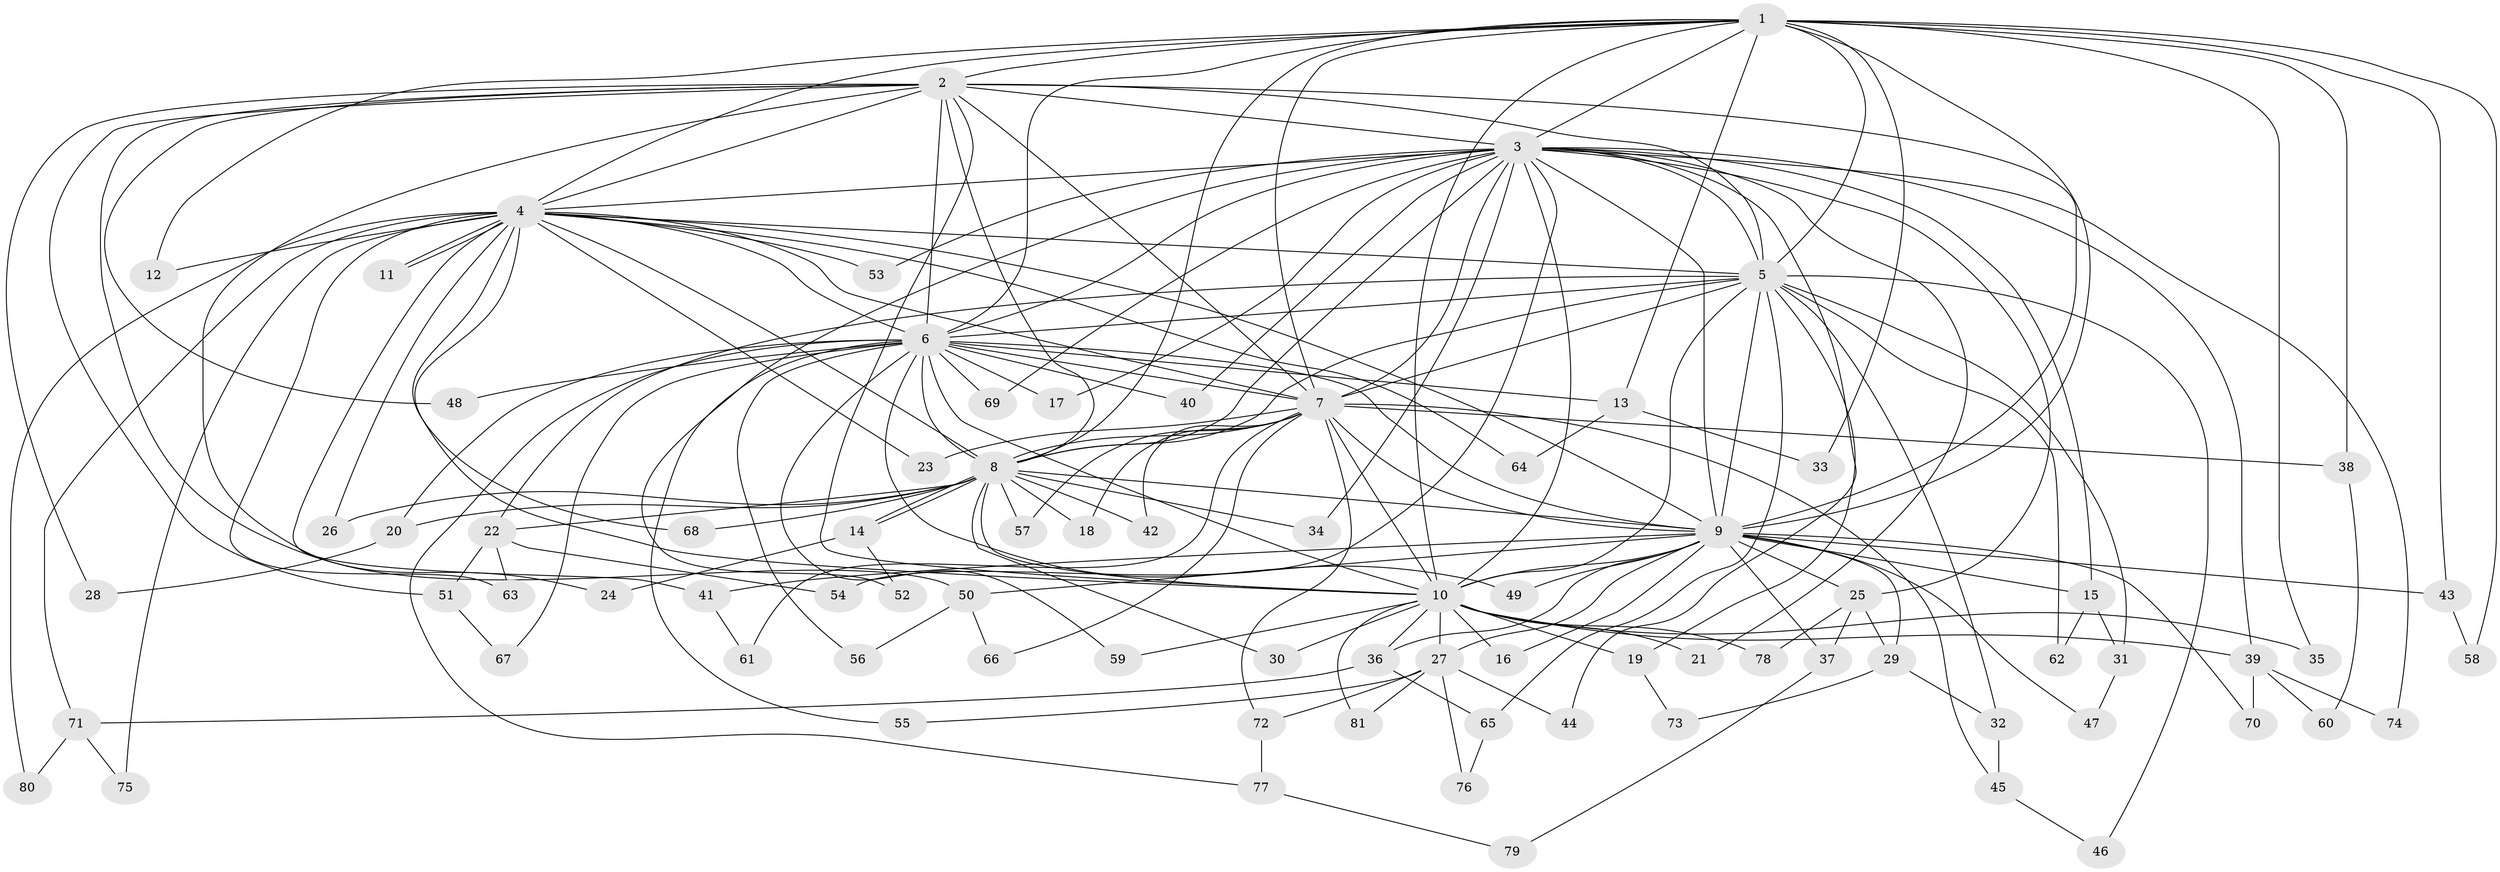 // coarse degree distribution, {11: 0.02040816326530612, 16: 0.04081632653061224, 7: 0.02040816326530612, 17: 0.02040816326530612, 19: 0.02040816326530612, 21: 0.02040816326530612, 1: 0.08163265306122448, 2: 0.46938775510204084, 4: 0.08163265306122448, 3: 0.1836734693877551, 6: 0.04081632653061224}
// Generated by graph-tools (version 1.1) at 2025/49/03/04/25 22:49:51]
// undirected, 81 vertices, 187 edges
graph export_dot {
  node [color=gray90,style=filled];
  1;
  2;
  3;
  4;
  5;
  6;
  7;
  8;
  9;
  10;
  11;
  12;
  13;
  14;
  15;
  16;
  17;
  18;
  19;
  20;
  21;
  22;
  23;
  24;
  25;
  26;
  27;
  28;
  29;
  30;
  31;
  32;
  33;
  34;
  35;
  36;
  37;
  38;
  39;
  40;
  41;
  42;
  43;
  44;
  45;
  46;
  47;
  48;
  49;
  50;
  51;
  52;
  53;
  54;
  55;
  56;
  57;
  58;
  59;
  60;
  61;
  62;
  63;
  64;
  65;
  66;
  67;
  68;
  69;
  70;
  71;
  72;
  73;
  74;
  75;
  76;
  77;
  78;
  79;
  80;
  81;
  1 -- 2;
  1 -- 3;
  1 -- 4;
  1 -- 5;
  1 -- 6;
  1 -- 7;
  1 -- 8;
  1 -- 9;
  1 -- 10;
  1 -- 12;
  1 -- 13;
  1 -- 33;
  1 -- 35;
  1 -- 38;
  1 -- 43;
  1 -- 58;
  2 -- 3;
  2 -- 4;
  2 -- 5;
  2 -- 6;
  2 -- 7;
  2 -- 8;
  2 -- 9;
  2 -- 10;
  2 -- 24;
  2 -- 28;
  2 -- 48;
  2 -- 50;
  2 -- 51;
  3 -- 4;
  3 -- 5;
  3 -- 6;
  3 -- 7;
  3 -- 8;
  3 -- 9;
  3 -- 10;
  3 -- 15;
  3 -- 17;
  3 -- 21;
  3 -- 25;
  3 -- 34;
  3 -- 39;
  3 -- 40;
  3 -- 44;
  3 -- 52;
  3 -- 53;
  3 -- 54;
  3 -- 69;
  3 -- 74;
  4 -- 5;
  4 -- 6;
  4 -- 7;
  4 -- 8;
  4 -- 9;
  4 -- 10;
  4 -- 11;
  4 -- 11;
  4 -- 12;
  4 -- 23;
  4 -- 26;
  4 -- 41;
  4 -- 53;
  4 -- 63;
  4 -- 64;
  4 -- 68;
  4 -- 71;
  4 -- 75;
  4 -- 80;
  5 -- 6;
  5 -- 7;
  5 -- 8;
  5 -- 9;
  5 -- 10;
  5 -- 19;
  5 -- 22;
  5 -- 31;
  5 -- 32;
  5 -- 46;
  5 -- 62;
  5 -- 65;
  6 -- 7;
  6 -- 8;
  6 -- 9;
  6 -- 10;
  6 -- 13;
  6 -- 17;
  6 -- 20;
  6 -- 40;
  6 -- 48;
  6 -- 49;
  6 -- 55;
  6 -- 56;
  6 -- 59;
  6 -- 67;
  6 -- 69;
  6 -- 77;
  7 -- 8;
  7 -- 9;
  7 -- 10;
  7 -- 18;
  7 -- 23;
  7 -- 38;
  7 -- 42;
  7 -- 45;
  7 -- 57;
  7 -- 61;
  7 -- 66;
  7 -- 72;
  8 -- 9;
  8 -- 10;
  8 -- 14;
  8 -- 14;
  8 -- 18;
  8 -- 20;
  8 -- 22;
  8 -- 26;
  8 -- 30;
  8 -- 34;
  8 -- 42;
  8 -- 57;
  8 -- 68;
  9 -- 10;
  9 -- 15;
  9 -- 16;
  9 -- 25;
  9 -- 27;
  9 -- 29;
  9 -- 36;
  9 -- 37;
  9 -- 41;
  9 -- 43;
  9 -- 47;
  9 -- 49;
  9 -- 50;
  9 -- 70;
  10 -- 16;
  10 -- 19;
  10 -- 21;
  10 -- 27;
  10 -- 30;
  10 -- 35;
  10 -- 36;
  10 -- 39;
  10 -- 59;
  10 -- 78;
  10 -- 81;
  13 -- 33;
  13 -- 64;
  14 -- 24;
  14 -- 52;
  15 -- 31;
  15 -- 62;
  19 -- 73;
  20 -- 28;
  22 -- 51;
  22 -- 54;
  22 -- 63;
  25 -- 29;
  25 -- 37;
  25 -- 78;
  27 -- 44;
  27 -- 55;
  27 -- 72;
  27 -- 76;
  27 -- 81;
  29 -- 32;
  29 -- 73;
  31 -- 47;
  32 -- 45;
  36 -- 65;
  36 -- 71;
  37 -- 79;
  38 -- 60;
  39 -- 60;
  39 -- 70;
  39 -- 74;
  41 -- 61;
  43 -- 58;
  45 -- 46;
  50 -- 56;
  50 -- 66;
  51 -- 67;
  65 -- 76;
  71 -- 75;
  71 -- 80;
  72 -- 77;
  77 -- 79;
}
